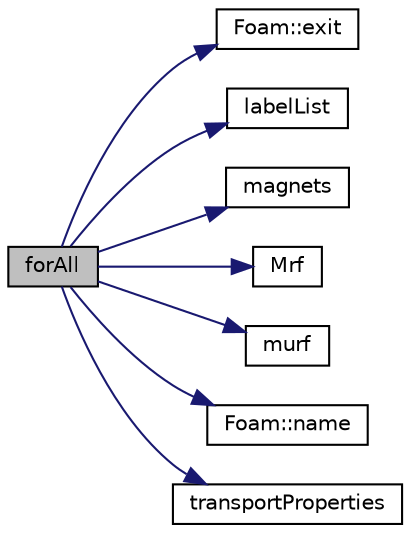 digraph "forAll"
{
  bgcolor="transparent";
  edge [fontname="Helvetica",fontsize="10",labelfontname="Helvetica",labelfontsize="10"];
  node [fontname="Helvetica",fontsize="10",shape=record];
  rankdir="LR";
  Node1 [label="forAll",height=0.2,width=0.4,color="black", fillcolor="grey75", style="filled" fontcolor="black"];
  Node1 -> Node2 [color="midnightblue",fontsize="10",style="solid",fontname="Helvetica"];
  Node2 [label="Foam::exit",height=0.2,width=0.4,color="black",URL="$namespaceFoam.html#a06ca7250d8e89caf05243ec094843642"];
  Node1 -> Node3 [color="midnightblue",fontsize="10",style="solid",fontname="Helvetica"];
  Node3 [label="labelList",height=0.2,width=0.4,color="black",URL="$hexCellFvMesh_8C.html#aed36939939df508882573b3346acc2a4"];
  Node1 -> Node4 [color="midnightblue",fontsize="10",style="solid",fontname="Helvetica"];
  Node4 [label="magnets",height=0.2,width=0.4,color="black",URL="$solvers_2electromagnetics_2magneticFoam_2createFields_8H.html#ab662812b985907b4c663c9273f114b15"];
  Node1 -> Node5 [color="midnightblue",fontsize="10",style="solid",fontname="Helvetica"];
  Node5 [label="Mrf",height=0.2,width=0.4,color="black",URL="$solvers_2electromagnetics_2magneticFoam_2createFields_8H.html#ae694f9a78131562c4d775f3bf96719e8"];
  Node1 -> Node6 [color="midnightblue",fontsize="10",style="solid",fontname="Helvetica"];
  Node6 [label="murf",height=0.2,width=0.4,color="black",URL="$solvers_2electromagnetics_2magneticFoam_2createFields_8H.html#a11816cb54c9082c8e6de9eaecadea830"];
  Node1 -> Node7 [color="midnightblue",fontsize="10",style="solid",fontname="Helvetica"];
  Node7 [label="Foam::name",height=0.2,width=0.4,color="black",URL="$namespaceFoam.html#a6c8b447ab587a5b141fdabdfac4d4da3",tooltip="Return string representation of complex. "];
  Node1 -> Node8 [color="midnightblue",fontsize="10",style="solid",fontname="Helvetica"];
  Node8 [label="transportProperties",height=0.2,width=0.4,color="black",URL="$solvers_2finiteArea_2liquidFilmFoam_2readTransportProperties_8H.html#a140cc8e329e5bd7c2c59d118aed32776"];
}
